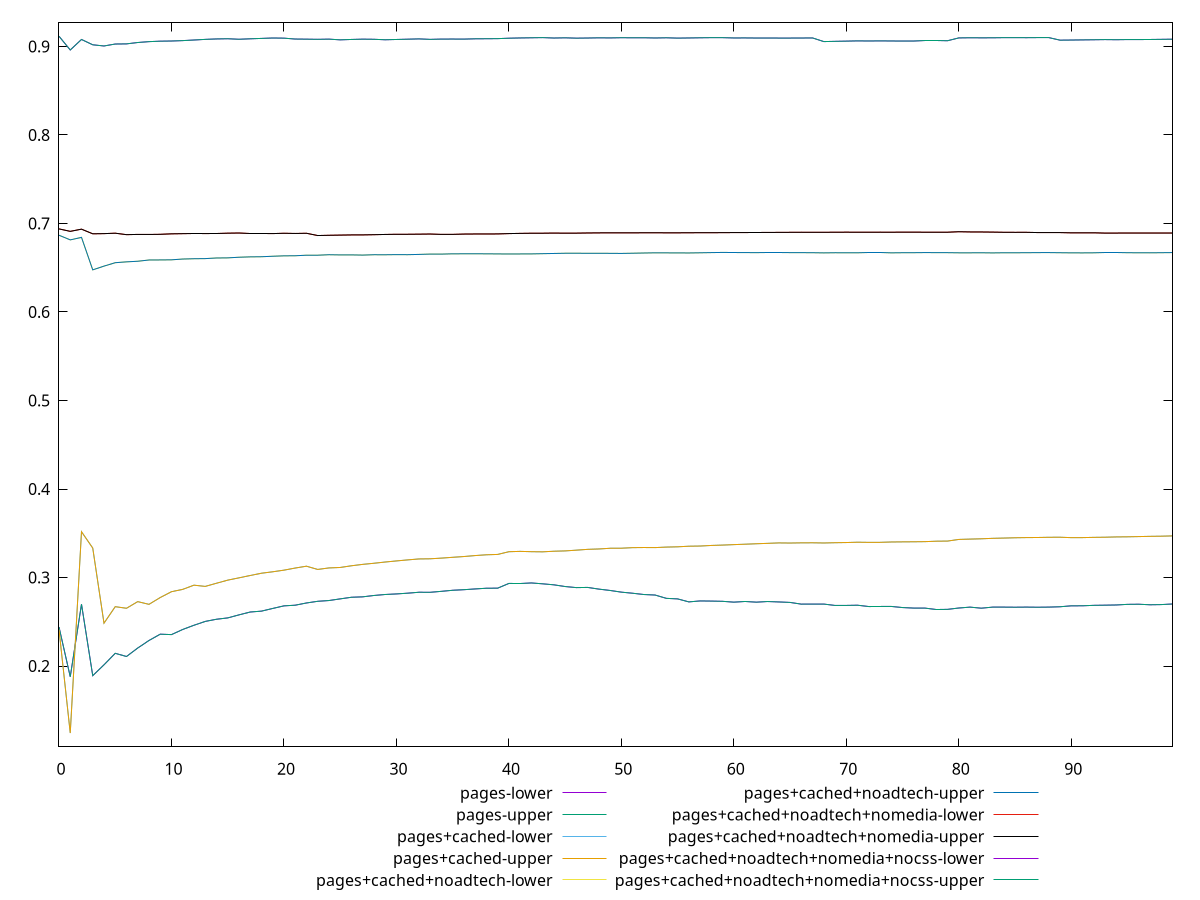reset

$pagesLower <<EOF
0 0.2441333248331948
1 0.1879563161806086
2 0.26993412446807025
3 0.1892191664360437
4 0.2014524664265179
5 0.21444951542811122
6 0.2108467744597788
7 0.22044131094663455
8 0.228956031774527
9 0.23606206426492715
10 0.2355793324443994
11 0.2414014878897143
12 0.24614347932231415
13 0.25047848227799147
14 0.2529197196808918
15 0.254444632574763
16 0.2578625179216156
17 0.26110369232768826
18 0.2620922019412203
19 0.26512011778585165
20 0.26804364892502214
21 0.26879609702564955
22 0.27130753609725644
23 0.27320861451130957
24 0.2740702251285233
25 0.2759351889986854
26 0.27775989874423457
27 0.2782428263883077
28 0.2797682473514786
29 0.2808940302501647
30 0.2815268994244581
31 0.2823752624873768
32 0.2834264414091742
33 0.28336736669721735
34 0.2844560607009603
35 0.28566383319107314
36 0.28630707823004664
37 0.2871701822949993
38 0.287961941101469
39 0.2880357347354803
40 0.2933780754810612
41 0.2932834577244468
42 0.2939283144438481
43 0.29295540865969594
44 0.2918144295988799
45 0.28988326427557004
46 0.2886590644334988
47 0.28888889472814844
48 0.28696890056337543
49 0.28543875841831257
50 0.2835514185973935
51 0.2823135331260404
52 0.2808637985483304
53 0.2802799268147675
54 0.27653143727307117
55 0.27591697832722023
56 0.27254198489347103
57 0.2736191402224113
58 0.27344715992456786
59 0.2731715857872733
60 0.27224113996724003
61 0.27300398491232253
62 0.2722320180872811
63 0.27295493229896267
64 0.2724740770432089
65 0.27192699358638855
66 0.269998165048845
67 0.27005529394228833
68 0.27006767146918614
69 0.2685146135819168
70 0.26855293165723815
71 0.268777314527828
72 0.2672795663749456
73 0.26736219667451316
74 0.2673944900557323
75 0.2661356208993862
76 0.26554040373653004
77 0.2655059511002511
78 0.2639159043011882
79 0.26410110933978426
80 0.26562082073543924
81 0.26663041144877797
82 0.26541753188951106
83 0.2666148227853057
84 0.2666280771646626
85 0.2665132219997266
86 0.2666404009167057
87 0.2664959278625613
88 0.26664208899678976
89 0.26704022519782455
90 0.2680898016420293
91 0.26813649321355143
92 0.26864054619800626
93 0.2688215589660233
94 0.2690511679982157
95 0.2697513194823351
96 0.26989246037060993
97 0.2692883715718025
98 0.2694913756332284
99 0.27017215496180547
EOF

$pagesUpper <<EOF
0 0.2441333248331948
1 0.1879563161806086
2 0.26993412446807025
3 0.1892191664360437
4 0.2014524664265179
5 0.21444951542811122
6 0.2108467744597788
7 0.22044131094663455
8 0.228956031774527
9 0.23606206426492715
10 0.2355793324443994
11 0.2414014878897143
12 0.24614347932231415
13 0.25047848227799147
14 0.2529197196808918
15 0.254444632574763
16 0.2578625179216156
17 0.26110369232768826
18 0.2620922019412203
19 0.26512011778585165
20 0.26804364892502214
21 0.26879609702564955
22 0.27130753609725644
23 0.27320861451130957
24 0.2740702251285233
25 0.2759351889986854
26 0.27775989874423457
27 0.2782428263883077
28 0.2797682473514786
29 0.2808940302501647
30 0.2815268994244581
31 0.2823752624873768
32 0.2834264414091742
33 0.28336736669721735
34 0.2844560607009603
35 0.28566383319107314
36 0.28630707823004664
37 0.2871701822949993
38 0.287961941101469
39 0.2880357347354803
40 0.2933780754810612
41 0.2932834577244468
42 0.2939283144438481
43 0.29295540865969594
44 0.2918144295988799
45 0.28988326427557004
46 0.2886590644334988
47 0.28888889472814844
48 0.28696890056337543
49 0.28543875841831257
50 0.2835514185973935
51 0.2823135331260404
52 0.2808637985483304
53 0.2802799268147675
54 0.27653143727307117
55 0.27591697832722023
56 0.27254198489347103
57 0.2736191402224113
58 0.27344715992456786
59 0.2731715857872733
60 0.27224113996724003
61 0.27300398491232253
62 0.2722320180872811
63 0.27295493229896267
64 0.2724740770432089
65 0.27192699358638855
66 0.269998165048845
67 0.27005529394228833
68 0.27006767146918614
69 0.2685146135819168
70 0.26855293165723815
71 0.268777314527828
72 0.2672795663749456
73 0.26736219667451316
74 0.2673944900557323
75 0.2661356208993862
76 0.26554040373653004
77 0.2655059511002511
78 0.2639159043011882
79 0.26410110933978426
80 0.26562082073543924
81 0.26663041144877797
82 0.26541753188951106
83 0.2666148227853057
84 0.2666280771646626
85 0.2665132219997266
86 0.2666404009167057
87 0.2664959278625613
88 0.26664208899678976
89 0.26704022519782455
90 0.2680898016420293
91 0.26813649321355143
92 0.26864054619800626
93 0.2688215589660233
94 0.2690511679982157
95 0.2697513194823351
96 0.26989246037060993
97 0.2692883715718025
98 0.2694913756332284
99 0.27017215496180547
EOF

$pagesCachedLower <<EOF
0 0.24127341626639598
1 0.12439901871540768
2 0.35177307558157744
3 0.3333590464078412
4 0.24848978143209616
5 0.2671409307163309
6 0.26532561510090125
7 0.2728428683035531
8 0.26976690864683806
9 0.27747356637996223
10 0.28404802567349463
11 0.28668500018746035
12 0.2914254812977264
13 0.2900193168360788
14 0.2935982421433406
15 0.29710190159407274
16 0.29969248630502265
17 0.3023732731599702
18 0.3049137225342799
19 0.30653994484157215
20 0.30838098319780255
21 0.3107671638476361
22 0.31286262513382085
23 0.30919188494296335
24 0.3109010025198871
25 0.3114141700624649
26 0.31333233068702016
27 0.3149145167335101
28 0.31617406578873947
29 0.31756827850176134
30 0.31879524318570224
31 0.31997749412898374
32 0.3210468746391674
33 0.32122672296868504
34 0.32197945343685275
35 0.3228988262995001
36 0.3237739598963417
37 0.32486216283524094
38 0.32575203576966466
39 0.32614199592346094
40 0.3292047938853121
41 0.3296030508250497
42 0.32924474401401144
43 0.32908027502266124
44 0.32976176315203437
45 0.3301247334913407
46 0.3309747807954067
47 0.33188278257795023
48 0.3323134789082301
49 0.33310894649754597
50 0.33316618064553116
51 0.33381208499367243
52 0.33394914309658624
53 0.33386122651903827
54 0.33443458219130223
55 0.3347604846278848
56 0.33542060217483316
57 0.33562090409529294
58 0.33628706740588066
59 0.33670324497649623
60 0.3372268080865236
61 0.33768817856685607
62 0.338215934955685
63 0.33865377746728664
64 0.3391573866736624
65 0.33901223470748154
66 0.33923879809873214
67 0.33930055026075207
68 0.33908642201705036
69 0.33938235193688276
70 0.33958416762255966
71 0.3399457041616605
72 0.3397661610433415
73 0.33980832426565055
74 0.3401969646112323
75 0.3403439174489988
76 0.3404441364410683
77 0.3405968310138024
78 0.3410847477390547
79 0.3412312751624954
80 0.34308156448942156
81 0.34345368432610046
82 0.34381079334185677
83 0.34431979515285466
84 0.34461828383596266
85 0.3449771411995126
86 0.34517196830631497
87 0.345266349850334
88 0.3455129524280647
89 0.34557363837798
90 0.34511275589660334
91 0.34514442661032096
92 0.3454264694551459
93 0.3455846362888826
94 0.34591936539905016
95 0.3460606213939671
96 0.34630954253051577
97 0.34657505152911594
98 0.34674110009242964
99 0.3470761373086907
EOF

$pagesCachedUpper <<EOF
0 0.24127341626639598
1 0.12439901871540768
2 0.35177307558157744
3 0.3333590464078412
4 0.24848978143209616
5 0.2671409307163309
6 0.26532561510090125
7 0.2728428683035531
8 0.26976690864683806
9 0.27747356637996223
10 0.28404802567349463
11 0.28668500018746035
12 0.2914254812977264
13 0.2900193168360788
14 0.2935982421433406
15 0.29710190159407274
16 0.29969248630502265
17 0.3023732731599702
18 0.3049137225342799
19 0.30653994484157215
20 0.30838098319780255
21 0.3107671638476361
22 0.31286262513382085
23 0.30919188494296335
24 0.3109010025198871
25 0.3114141700624649
26 0.31333233068702016
27 0.3149145167335101
28 0.31617406578873947
29 0.31756827850176134
30 0.31879524318570224
31 0.31997749412898374
32 0.3210468746391674
33 0.32122672296868504
34 0.32197945343685275
35 0.3228988262995001
36 0.3237739598963417
37 0.32486216283524094
38 0.32575203576966466
39 0.32614199592346094
40 0.3292047938853121
41 0.3296030508250497
42 0.32924474401401144
43 0.32908027502266124
44 0.32976176315203437
45 0.3301247334913407
46 0.3309747807954067
47 0.33188278257795023
48 0.3323134789082301
49 0.33310894649754597
50 0.33316618064553116
51 0.33381208499367243
52 0.33394914309658624
53 0.33386122651903827
54 0.33443458219130223
55 0.3347604846278848
56 0.33542060217483316
57 0.33562090409529294
58 0.33628706740588066
59 0.33670324497649623
60 0.3372268080865236
61 0.33768817856685607
62 0.338215934955685
63 0.33865377746728664
64 0.3391573866736624
65 0.33901223470748154
66 0.33923879809873214
67 0.33930055026075207
68 0.33908642201705036
69 0.33938235193688276
70 0.33958416762255966
71 0.3399457041616605
72 0.3397661610433415
73 0.33980832426565055
74 0.3401969646112323
75 0.3403439174489988
76 0.3404441364410683
77 0.3405968310138024
78 0.3410847477390547
79 0.3412312751624954
80 0.34308156448942156
81 0.34345368432610046
82 0.34381079334185677
83 0.34431979515285466
84 0.34461828383596266
85 0.3449771411995126
86 0.34517196830631497
87 0.345266349850334
88 0.3455129524280647
89 0.34557363837798
90 0.34511275589660334
91 0.34514442661032096
92 0.3454264694551459
93 0.3455846362888826
94 0.34591936539905016
95 0.3460606213939671
96 0.34630954253051577
97 0.34657505152911594
98 0.34674110009242964
99 0.3470761373086907
EOF

$pagesCachedNoadtechLower <<EOF
0 0.6867057909921412
1 0.6814601646032528
2 0.6842850631373317
3 0.6475885004420527
4 0.6518217594855353
5 0.6556722618558987
6 0.6566348406342565
7 0.6573132217451878
8 0.6587258633936126
9 0.6588096130111306
10 0.658933187843717
11 0.6598172295580919
12 0.6601646950760752
13 0.660305301686309
14 0.6609942387268157
15 0.6611357592118494
16 0.661843697705101
17 0.6622677982989496
18 0.6624238625859569
19 0.6629556734123087
20 0.663432970519824
21 0.6635285528479674
22 0.6641318560467897
23 0.6641344016174449
24 0.66469369800597
25 0.6644765031080179
26 0.6645026980037373
27 0.6642646497742368
28 0.6646837832871049
29 0.6646529468031793
30 0.6648070147002078
31 0.6647423599575061
32 0.6650409862294735
33 0.6654049770205136
34 0.6653717722101864
35 0.665726267487855
36 0.6657343433834837
37 0.6657389115584442
38 0.6657264650135286
39 0.6656048910971455
40 0.665521067626254
41 0.6655769577030255
42 0.6656294215030586
43 0.6658733561802269
44 0.6661035665196355
45 0.666343916611712
46 0.6663711286634841
47 0.6662780241432527
48 0.6662997810181952
49 0.6662481742254782
50 0.6661548394705555
51 0.6663715395659782
52 0.6666289814491798
53 0.6668502698138503
54 0.6667927816711601
55 0.6667510309760474
56 0.6666811515821932
57 0.66688019679177
58 0.6670883425410109
59 0.667285188893039
60 0.667172564838805
61 0.667115611027361
62 0.6670467551108339
63 0.6669655071286322
64 0.6669674184021022
65 0.6670661865774238
66 0.6670346755139323
67 0.6669690404565896
68 0.6667726618549215
69 0.6669392648099687
70 0.6669123433739743
71 0.6668894895811912
72 0.666823576893436
73 0.6668275101160984
74 0.6668166911038995
75 0.6669541605860264
76 0.6669888035066304
77 0.667113889300335
78 0.6670540335491268
79 0.6670153428509017
80 0.6668557255828284
81 0.6668454646219462
82 0.6669088518526596
83 0.6667472967172698
84 0.6669114459661695
85 0.6669211786967819
86 0.6669513588308721
87 0.6670778909894918
88 0.667099419574701
89 0.6669474114346144
90 0.6668126122346669
91 0.6667765346720594
92 0.6668670066230667
93 0.6669876657679384
94 0.6669865278091871
95 0.6669688669054112
96 0.6668889192522331
97 0.6668609353970315
98 0.6669784933894524
99 0.6671111147960715
EOF

$pagesCachedNoadtechUpper <<EOF
0 0.6867057909921412
1 0.6814601646032528
2 0.6842850631373317
3 0.6475885004420527
4 0.6518217594855353
5 0.6556722618558987
6 0.6566348406342565
7 0.6573132217451878
8 0.6587258633936126
9 0.6588096130111306
10 0.658933187843717
11 0.6598172295580919
12 0.6601646950760752
13 0.660305301686309
14 0.6609942387268157
15 0.6611357592118494
16 0.661843697705101
17 0.6622677982989496
18 0.6624238625859569
19 0.6629556734123087
20 0.663432970519824
21 0.6635285528479674
22 0.6641318560467897
23 0.6641344016174449
24 0.66469369800597
25 0.6644765031080179
26 0.6645026980037373
27 0.6642646497742368
28 0.6646837832871049
29 0.6646529468031793
30 0.6648070147002078
31 0.6647423599575061
32 0.6650409862294735
33 0.6654049770205136
34 0.6653717722101864
35 0.665726267487855
36 0.6657343433834837
37 0.6657389115584442
38 0.6657264650135286
39 0.6656048910971455
40 0.665521067626254
41 0.6655769577030255
42 0.6656294215030586
43 0.6658733561802269
44 0.6661035665196355
45 0.666343916611712
46 0.6663711286634841
47 0.6662780241432527
48 0.6662997810181952
49 0.6662481742254782
50 0.6661548394705555
51 0.6663715395659782
52 0.6666289814491798
53 0.6668502698138503
54 0.6667927816711601
55 0.6667510309760474
56 0.6666811515821932
57 0.66688019679177
58 0.6670883425410109
59 0.667285188893039
60 0.667172564838805
61 0.667115611027361
62 0.6670467551108339
63 0.6669655071286322
64 0.6669674184021022
65 0.6670661865774238
66 0.6670346755139323
67 0.6669690404565896
68 0.6667726618549215
69 0.6669392648099687
70 0.6669123433739743
71 0.6668894895811912
72 0.666823576893436
73 0.6668275101160984
74 0.6668166911038995
75 0.6669541605860264
76 0.6669888035066304
77 0.667113889300335
78 0.6670540335491268
79 0.6670153428509017
80 0.6668557255828284
81 0.6668454646219462
82 0.6669088518526596
83 0.6667472967172698
84 0.6669114459661695
85 0.6669211786967819
86 0.6669513588308721
87 0.6670778909894918
88 0.667099419574701
89 0.6669474114346144
90 0.6668126122346669
91 0.6667765346720594
92 0.6668670066230667
93 0.6669876657679384
94 0.6669865278091871
95 0.6669688669054112
96 0.6668889192522331
97 0.6668609353970315
98 0.6669784933894524
99 0.6671111147960715
EOF

$pagesCachedNoadtechNomediaLower <<EOF
0 0.6938728277329338
1 0.6910823152239367
2 0.6935669879527696
3 0.6883291591153081
4 0.6885127348017018
5 0.6890074557669977
6 0.687344138693913
7 0.6876327261931621
8 0.6875740641533302
9 0.687746277705056
10 0.6882791269392491
11 0.6884803459841756
12 0.6886684878713759
13 0.6886025288461999
14 0.6886548447157632
15 0.6890192821394027
16 0.6892117955228564
17 0.6886299621912598
18 0.6886927594239739
19 0.6885599735747495
20 0.6889320085140802
21 0.6886957748193421
22 0.6889303962646004
23 0.6863528481740375
24 0.6866451550332476
25 0.6868548234894787
26 0.6870511383454766
27 0.6870864920796004
28 0.6873035873844511
29 0.6875869412056258
30 0.6877815773307732
31 0.6877894117889504
32 0.6879110294883195
33 0.6880588621270914
34 0.6876540431249362
35 0.6876840569177365
36 0.6880167109799642
37 0.6881131655868643
38 0.6880975668319051
39 0.6881894942222117
40 0.6885528774024731
41 0.6888029899260175
42 0.6889597330612898
43 0.6889826419655476
44 0.6891428288150256
45 0.6889984446634246
46 0.6890615892082557
47 0.6892549120861861
48 0.6893666748528918
49 0.6894523646476483
50 0.68944364046176
51 0.6894115712705554
52 0.6894803461612019
53 0.6895087070313581
54 0.6894206797903201
55 0.6894301627347112
56 0.6895090370643702
57 0.689547891716873
58 0.6895666121249234
59 0.689618994818006
60 0.689703627318726
61 0.6897253070448971
62 0.689812204342338
63 0.6898469188534436
64 0.6899238637204937
65 0.689980522030488
66 0.6900525030111724
67 0.6900111790886716
68 0.6899971695458039
69 0.6901073288240839
70 0.6901331218462261
71 0.6901135254894661
72 0.6900941775823519
73 0.6901290658786635
74 0.6901121451543507
75 0.6901589655291441
76 0.6901693860803655
77 0.6901032084494195
78 0.6900695946347468
79 0.6901063513063519
80 0.6906674671083501
81 0.690425937989102
82 0.6903739333798653
83 0.6902269966790004
84 0.6900287141485316
85 0.6899761422946064
86 0.6899978409960787
87 0.6897208974311511
88 0.6897074850141877
89 0.6896925664984596
90 0.6894126464392442
91 0.6894275861398225
92 0.6894492177664824
93 0.6891116798163954
94 0.6891433877173337
95 0.689175437316558
96 0.6891559436626915
97 0.6891906617967716
98 0.6891781964253791
99 0.6892251925256973
EOF

$pagesCachedNoadtechNomediaUpper <<EOF
0 0.6938728277329338
1 0.6910823152239367
2 0.6935669879527696
3 0.6883291591153081
4 0.6885127348017018
5 0.6890074557669977
6 0.687344138693913
7 0.6876327261931621
8 0.6875740641533302
9 0.687746277705056
10 0.6882791269392491
11 0.6884803459841756
12 0.6886684878713759
13 0.6886025288461999
14 0.6886548447157632
15 0.6890192821394027
16 0.6892117955228564
17 0.6886299621912598
18 0.6886927594239739
19 0.6885599735747495
20 0.6889320085140802
21 0.6886957748193421
22 0.6889303962646004
23 0.6863528481740375
24 0.6866451550332476
25 0.6868548234894787
26 0.6870511383454766
27 0.6870864920796004
28 0.6873035873844511
29 0.6875869412056258
30 0.6877815773307732
31 0.6877894117889504
32 0.6879110294883195
33 0.6880588621270914
34 0.6876540431249362
35 0.6876840569177365
36 0.6880167109799642
37 0.6881131655868643
38 0.6880975668319051
39 0.6881894942222117
40 0.6885528774024731
41 0.6888029899260175
42 0.6889597330612898
43 0.6889826419655476
44 0.6891428288150256
45 0.6889984446634246
46 0.6890615892082557
47 0.6892549120861861
48 0.6893666748528918
49 0.6894523646476483
50 0.68944364046176
51 0.6894115712705554
52 0.6894803461612019
53 0.6895087070313581
54 0.6894206797903201
55 0.6894301627347112
56 0.6895090370643702
57 0.689547891716873
58 0.6895666121249234
59 0.689618994818006
60 0.689703627318726
61 0.6897253070448971
62 0.689812204342338
63 0.6898469188534436
64 0.6899238637204937
65 0.689980522030488
66 0.6900525030111724
67 0.6900111790886716
68 0.6899971695458039
69 0.6901073288240839
70 0.6901331218462261
71 0.6901135254894661
72 0.6900941775823519
73 0.6901290658786635
74 0.6901121451543507
75 0.6901589655291441
76 0.6901693860803655
77 0.6901032084494195
78 0.6900695946347468
79 0.6901063513063519
80 0.6906674671083501
81 0.690425937989102
82 0.6903739333798653
83 0.6902269966790004
84 0.6900287141485316
85 0.6899761422946064
86 0.6899978409960787
87 0.6897208974311511
88 0.6897074850141877
89 0.6896925664984596
90 0.6894126464392442
91 0.6894275861398225
92 0.6894492177664824
93 0.6891116798163954
94 0.6891433877173337
95 0.689175437316558
96 0.6891559436626915
97 0.6891906617967716
98 0.6891781964253791
99 0.6892251925256973
EOF

$pagesCachedNoadtechNomediaNocssLower <<EOF
0 0.9114895786442465
1 0.8959540254619272
2 0.9078436791810282
3 0.9018244116093392
4 0.9004807240328864
5 0.9026910218636655
6 0.9028523386881395
7 0.9043969940933447
8 0.9053860670267291
9 0.905898610090016
10 0.9060892235761725
11 0.9065381129516903
12 0.9072220172056197
13 0.9079328862552482
14 0.9084279380359699
15 0.9086740829119495
16 0.9080570778703931
17 0.908601771786693
18 0.9090226821539414
19 0.9094842910875838
20 0.9093167379448955
21 0.9083124725257796
22 0.9081688008792835
23 0.9079839737946116
24 0.908216119012927
25 0.9074074608466666
26 0.9078479693092278
27 0.9081834042270305
28 0.9080333636877276
29 0.9075046082574006
30 0.9078263075340025
31 0.9081412375785696
32 0.9084882150112478
33 0.907939461845309
34 0.9082683268659241
35 0.9082936200681553
36 0.9082390562288827
37 0.9085920355219442
38 0.9086816664437254
39 0.9087790234754892
40 0.9092512139311074
41 0.9095487744383551
42 0.9097576320038262
43 0.909946505640393
44 0.9094643109779682
45 0.9097043675449581
46 0.9093025012776126
47 0.9094647480963501
48 0.9097058866615703
49 0.9095933065181406
50 0.9098381043599963
51 0.909740911002646
52 0.9097828439677299
53 0.9095041481959785
54 0.9097434839256905
55 0.9093512560253664
56 0.9095369011036282
57 0.9097529942989937
58 0.909902550657467
59 0.9098849300118417
60 0.9095397974877136
61 0.9095805700960526
62 0.9094586279823011
63 0.909487525310918
64 0.9094046877673727
65 0.909413531124854
66 0.9094631055376994
67 0.9095570437598497
68 0.9054398385315321
69 0.9057191333447053
70 0.9059561613873554
71 0.9062433095736281
72 0.9061118223681115
73 0.906245455423235
74 0.9061332920647334
75 0.9060393720507601
76 0.9060749871357363
77 0.9061818294150021
78 0.906183488817678
79 0.9064029747293781
80 0.9095955961242956
81 0.9097807506705432
82 0.909697289576629
83 0.9097411880268663
84 0.9099101990683458
85 0.9099441267977264
86 0.9098607501288951
87 0.9099526704837102
88 0.909947997091199
89 0.9070499163496001
90 0.9071815566746412
91 0.9073556708798365
92 0.9075162284525795
93 0.9077003498839682
94 0.907561410322303
95 0.9077331652137836
96 0.9077170412104336
97 0.9078163427098408
98 0.9079784239749928
99 0.9081482923072876
EOF

$pagesCachedNoadtechNomediaNocssUpper <<EOF
0 0.9114895786442465
1 0.8959540254619272
2 0.9078436791810282
3 0.9018244116093392
4 0.9004807240328864
5 0.9026910218636655
6 0.9028523386881395
7 0.9043969940933447
8 0.9053860670267291
9 0.905898610090016
10 0.9060892235761725
11 0.9065381129516903
12 0.9072220172056197
13 0.9079328862552482
14 0.9084279380359699
15 0.9086740829119495
16 0.9080570778703931
17 0.908601771786693
18 0.9090226821539414
19 0.9094842910875838
20 0.9093167379448955
21 0.9083124725257796
22 0.9081688008792835
23 0.9079839737946116
24 0.908216119012927
25 0.9074074608466666
26 0.9078479693092278
27 0.9081834042270305
28 0.9080333636877276
29 0.9075046082574006
30 0.9078263075340025
31 0.9081412375785696
32 0.9084882150112478
33 0.907939461845309
34 0.9082683268659241
35 0.9082936200681553
36 0.9082390562288827
37 0.9085920355219442
38 0.9086816664437254
39 0.9087790234754892
40 0.9092512139311074
41 0.9095487744383551
42 0.9097576320038262
43 0.909946505640393
44 0.9094643109779682
45 0.9097043675449581
46 0.9093025012776126
47 0.9094647480963501
48 0.9097058866615703
49 0.9095933065181406
50 0.9098381043599963
51 0.909740911002646
52 0.9097828439677299
53 0.9095041481959785
54 0.9097434839256905
55 0.9093512560253664
56 0.9095369011036282
57 0.9097529942989937
58 0.909902550657467
59 0.9098849300118417
60 0.9095397974877136
61 0.9095805700960526
62 0.9094586279823011
63 0.909487525310918
64 0.9094046877673727
65 0.909413531124854
66 0.9094631055376994
67 0.9095570437598497
68 0.9054398385315321
69 0.9057191333447053
70 0.9059561613873554
71 0.9062433095736281
72 0.9061118223681115
73 0.906245455423235
74 0.9061332920647334
75 0.9060393720507601
76 0.9060749871357363
77 0.9061818294150021
78 0.906183488817678
79 0.9064029747293781
80 0.9095955961242956
81 0.9097807506705432
82 0.909697289576629
83 0.9097411880268663
84 0.9099101990683458
85 0.9099441267977264
86 0.9098607501288951
87 0.9099526704837102
88 0.909947997091199
89 0.9070499163496001
90 0.9071815566746412
91 0.9073556708798365
92 0.9075162284525795
93 0.9077003498839682
94 0.907561410322303
95 0.9077331652137836
96 0.9077170412104336
97 0.9078163427098408
98 0.9079784239749928
99 0.9081482923072876
EOF

set key outside below
set xrange [0:99]
set yrange [0.1086572075168309:0.9272313898428233]
set trange [0.1086572075168309:0.9272313898428233]
set terminal svg size 640, 680 enhanced background rgb 'white'
set output "report_00012_2021-02-09T11:01:39.952Z/meta/scoreEstimate/comparison/all_estimates.svg"

plot $pagesLower title "pages-lower" with line, \
     $pagesUpper title "pages-upper" with line, \
     $pagesCachedLower title "pages+cached-lower" with line, \
     $pagesCachedUpper title "pages+cached-upper" with line, \
     $pagesCachedNoadtechLower title "pages+cached+noadtech-lower" with line, \
     $pagesCachedNoadtechUpper title "pages+cached+noadtech-upper" with line, \
     $pagesCachedNoadtechNomediaLower title "pages+cached+noadtech+nomedia-lower" with line, \
     $pagesCachedNoadtechNomediaUpper title "pages+cached+noadtech+nomedia-upper" with line, \
     $pagesCachedNoadtechNomediaNocssLower title "pages+cached+noadtech+nomedia+nocss-lower" with line, \
     $pagesCachedNoadtechNomediaNocssUpper title "pages+cached+noadtech+nomedia+nocss-upper" with line

reset
